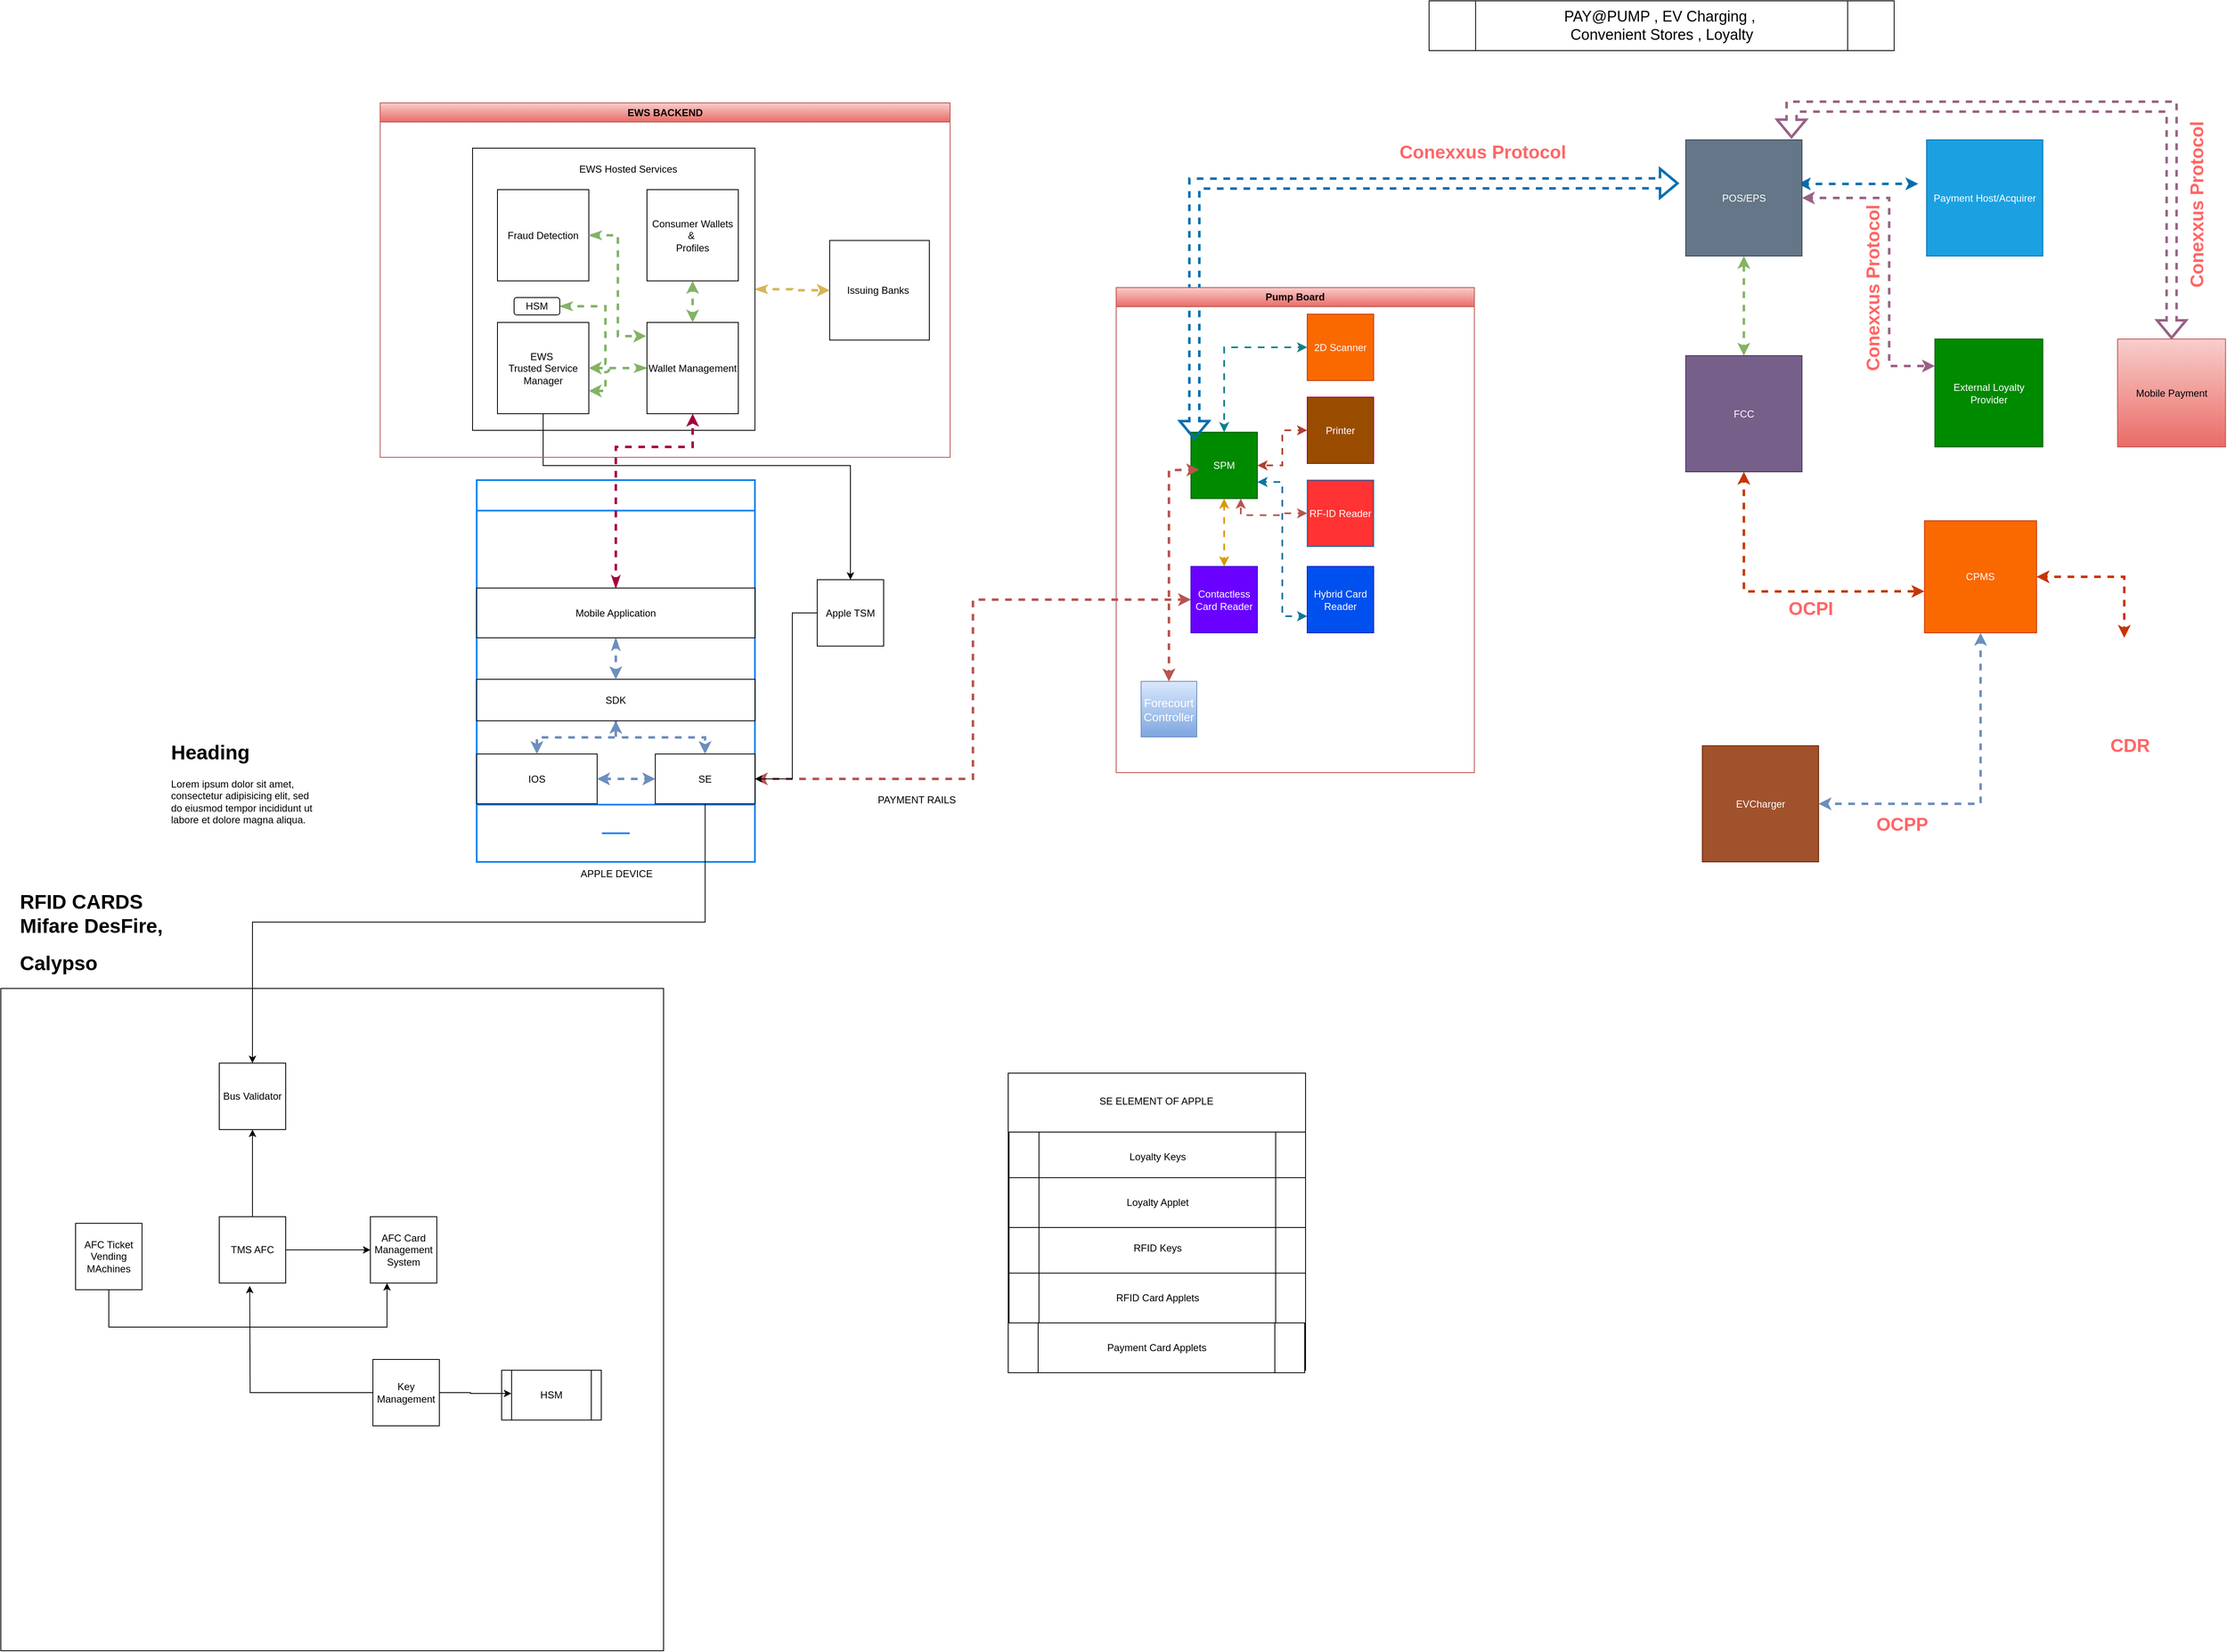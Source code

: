 <mxfile version="24.7.17">
  <diagram name="Page-1" id="b392NZ7xWNutharsrv_u">
    <mxGraphModel dx="3990" dy="1290" grid="0" gridSize="10" guides="1" tooltips="1" connect="1" arrows="1" fold="1" page="0" pageScale="1" pageWidth="850" pageHeight="1100" math="0" shadow="0">
      <root>
        <mxCell id="0" />
        <mxCell id="1" parent="0" />
        <mxCell id="jf5I7HkN9PbyXn5ZmQ9L-272" value="" style="whiteSpace=wrap;html=1;aspect=fixed;" vertex="1" parent="1">
          <mxGeometry x="-813" y="1490" width="798" height="798" as="geometry" />
        </mxCell>
        <mxCell id="jf5I7HkN9PbyXn5ZmQ9L-95" style="edgeStyle=orthogonalEdgeStyle;rounded=0;orthogonalLoop=1;jettySize=auto;html=1;entryX=0;entryY=0.75;entryDx=0;entryDy=0;fillColor=#b1ddf0;strokeColor=#10739e;exitX=1;exitY=0.75;exitDx=0;exitDy=0;startArrow=classic;startFill=1;strokeWidth=2;flowAnimation=1;" edge="1" parent="1" source="jf5I7HkN9PbyXn5ZmQ9L-96" target="jf5I7HkN9PbyXn5ZmQ9L-103">
          <mxGeometry relative="1" as="geometry" />
        </mxCell>
        <mxCell id="jf5I7HkN9PbyXn5ZmQ9L-96" value="SPM" style="whiteSpace=wrap;html=1;aspect=fixed;fillColor=#008a00;fontColor=#ffffff;strokeColor=#005700;" vertex="1" parent="1">
          <mxGeometry x="620" y="819.75" width="80" height="80" as="geometry" />
        </mxCell>
        <mxCell id="jf5I7HkN9PbyXn5ZmQ9L-97" style="edgeStyle=orthogonalEdgeStyle;rounded=0;orthogonalLoop=1;jettySize=auto;html=1;fillColor=#fad9d5;strokeColor=#ae4132;startArrow=classic;startFill=1;strokeWidth=2;flowAnimation=1;" edge="1" parent="1" source="jf5I7HkN9PbyXn5ZmQ9L-98" target="jf5I7HkN9PbyXn5ZmQ9L-96">
          <mxGeometry relative="1" as="geometry" />
        </mxCell>
        <mxCell id="jf5I7HkN9PbyXn5ZmQ9L-98" value="Printer" style="whiteSpace=wrap;html=1;aspect=fixed;fillColor=#994C00;strokeColor=#A50040;fontColor=#ffffff;" vertex="1" parent="1">
          <mxGeometry x="760" y="777.5" width="80" height="80" as="geometry" />
        </mxCell>
        <mxCell id="jf5I7HkN9PbyXn5ZmQ9L-99" style="edgeStyle=orthogonalEdgeStyle;rounded=0;orthogonalLoop=1;jettySize=auto;html=1;entryX=0.5;entryY=0;entryDx=0;entryDy=0;fillColor=#b0e3e6;strokeColor=#0e8088;strokeWidth=2;flowAnimation=1;startArrow=classic;startFill=1;" edge="1" parent="1" source="jf5I7HkN9PbyXn5ZmQ9L-100" target="jf5I7HkN9PbyXn5ZmQ9L-96">
          <mxGeometry relative="1" as="geometry" />
        </mxCell>
        <mxCell id="jf5I7HkN9PbyXn5ZmQ9L-100" value="&lt;font color=&quot;#ffffff&quot;&gt;2D Scanner&lt;/font&gt;" style="whiteSpace=wrap;html=1;aspect=fixed;fillColor=#fa6800;strokeColor=#C73500;fontColor=#000000;" vertex="1" parent="1">
          <mxGeometry x="760" y="677.5" width="80" height="80" as="geometry" />
        </mxCell>
        <mxCell id="jf5I7HkN9PbyXn5ZmQ9L-101" style="edgeStyle=orthogonalEdgeStyle;rounded=0;orthogonalLoop=1;jettySize=auto;html=1;entryX=0.75;entryY=1;entryDx=0;entryDy=0;fillColor=#f8cecc;strokeColor=#b85450;startArrow=classic;startFill=1;strokeWidth=2;flowAnimation=1;" edge="1" parent="1" source="jf5I7HkN9PbyXn5ZmQ9L-102" target="jf5I7HkN9PbyXn5ZmQ9L-96">
          <mxGeometry relative="1" as="geometry" />
        </mxCell>
        <mxCell id="jf5I7HkN9PbyXn5ZmQ9L-102" value="RF-ID Reader" style="whiteSpace=wrap;html=1;aspect=fixed;fillColor=#FF3333;strokeColor=#006EAF;fontColor=#ffffff;" vertex="1" parent="1">
          <mxGeometry x="760" y="877.5" width="80" height="80" as="geometry" />
        </mxCell>
        <mxCell id="jf5I7HkN9PbyXn5ZmQ9L-103" value="Hybrid Card Reader" style="whiteSpace=wrap;html=1;aspect=fixed;fillColor=#0050ef;strokeColor=#001DBC;fontColor=#ffffff;" vertex="1" parent="1">
          <mxGeometry x="760" y="981.5" width="80" height="80" as="geometry" />
        </mxCell>
        <mxCell id="jf5I7HkN9PbyXn5ZmQ9L-104" style="edgeStyle=orthogonalEdgeStyle;rounded=0;orthogonalLoop=1;jettySize=auto;html=1;entryX=0.5;entryY=1;entryDx=0;entryDy=0;fillColor=#ffe6cc;strokeColor=#d79b00;startArrow=classic;startFill=1;strokeWidth=2;flowAnimation=1;" edge="1" parent="1" source="jf5I7HkN9PbyXn5ZmQ9L-105" target="jf5I7HkN9PbyXn5ZmQ9L-96">
          <mxGeometry relative="1" as="geometry" />
        </mxCell>
        <mxCell id="jf5I7HkN9PbyXn5ZmQ9L-105" value="Contactless Card Reader" style="whiteSpace=wrap;html=1;aspect=fixed;fillColor=#6a00ff;strokeColor=#3700CC;fontColor=#ffffff;" vertex="1" parent="1">
          <mxGeometry x="620" y="981.5" width="80" height="80" as="geometry" />
        </mxCell>
        <mxCell id="jf5I7HkN9PbyXn5ZmQ9L-106" style="edgeStyle=orthogonalEdgeStyle;rounded=0;orthogonalLoop=1;jettySize=auto;html=1;entryX=0.051;entryY=0.114;entryDx=0;entryDy=0;entryPerimeter=0;fillColor=none;strokeColor=#006EAF;strokeWidth=3;flowAnimation=1;startArrow=classic;startFill=1;shape=flexArrow;" edge="1" parent="1" target="jf5I7HkN9PbyXn5ZmQ9L-96">
          <mxGeometry relative="1" as="geometry">
            <mxPoint x="1207.33" y="519.833" as="sourcePoint" />
          </mxGeometry>
        </mxCell>
        <mxCell id="jf5I7HkN9PbyXn5ZmQ9L-107" style="edgeStyle=orthogonalEdgeStyle;rounded=0;orthogonalLoop=1;jettySize=auto;html=1;exitX=0.965;exitY=0.379;exitDx=0;exitDy=0;exitPerimeter=0;fillColor=#1ba1e2;strokeColor=#006EAF;strokeWidth=3;flowAnimation=1;startArrow=classic;startFill=1;" edge="1" parent="1" source="jf5I7HkN9PbyXn5ZmQ9L-112">
          <mxGeometry relative="1" as="geometry">
            <mxPoint x="1495.75" y="520.5" as="targetPoint" />
          </mxGeometry>
        </mxCell>
        <mxCell id="jf5I7HkN9PbyXn5ZmQ9L-109" style="edgeStyle=orthogonalEdgeStyle;rounded=0;orthogonalLoop=1;jettySize=auto;html=1;entryX=0;entryY=0.75;entryDx=0;entryDy=0;strokeWidth=3;startArrow=classic;startFill=1;flowAnimation=1;shape=link;strokeColor=none;" edge="1" parent="1" source="jf5I7HkN9PbyXn5ZmQ9L-131" target="jf5I7HkN9PbyXn5ZmQ9L-115">
          <mxGeometry relative="1" as="geometry" />
        </mxCell>
        <mxCell id="jf5I7HkN9PbyXn5ZmQ9L-110" style="edgeStyle=orthogonalEdgeStyle;rounded=0;orthogonalLoop=1;jettySize=auto;html=1;entryX=0.5;entryY=0;entryDx=0;entryDy=0;startArrow=classic;startFill=1;strokeWidth=3;fillColor=none;gradientColor=#d5739d;strokeColor=#996185;flowAnimation=1;exitX=0.91;exitY=-0.013;exitDx=0;exitDy=0;exitPerimeter=0;shape=flexArrow;" edge="1" parent="1" source="jf5I7HkN9PbyXn5ZmQ9L-112" target="jf5I7HkN9PbyXn5ZmQ9L-128">
          <mxGeometry relative="1" as="geometry">
            <mxPoint x="1365.75" y="457.5" as="sourcePoint" />
            <Array as="points">
              <mxPoint x="1342.75" y="427.5" />
              <mxPoint x="1800.75" y="427.5" />
            </Array>
          </mxGeometry>
        </mxCell>
        <mxCell id="jf5I7HkN9PbyXn5ZmQ9L-111" style="edgeStyle=orthogonalEdgeStyle;rounded=0;orthogonalLoop=1;jettySize=auto;html=1;entryX=0;entryY=0.25;entryDx=0;entryDy=0;startArrow=classic;startFill=1;fillColor=#e6d0de;gradientColor=#d5739d;strokeColor=#996185;strokeWidth=3;flowAnimation=1;" edge="1" parent="1" source="jf5I7HkN9PbyXn5ZmQ9L-112" target="jf5I7HkN9PbyXn5ZmQ9L-115">
          <mxGeometry relative="1" as="geometry">
            <Array as="points">
              <mxPoint x="1460.75" y="537.5" />
              <mxPoint x="1460.75" y="740.5" />
            </Array>
          </mxGeometry>
        </mxCell>
        <mxCell id="jf5I7HkN9PbyXn5ZmQ9L-112" value="POS/EPS" style="whiteSpace=wrap;html=1;aspect=fixed;fillColor=#647687;fontColor=#ffffff;strokeColor=#314354;" vertex="1" parent="1">
          <mxGeometry x="1215.75" y="467.5" width="140" height="140" as="geometry" />
        </mxCell>
        <mxCell id="jf5I7HkN9PbyXn5ZmQ9L-113" value="&lt;b style=&quot;font-size: 22px;&quot;&gt;&lt;font style=&quot;font-size: 22px;&quot; color=&quot;#ff6666&quot;&gt;Conexxus Protocol&lt;/font&gt;&lt;/b&gt;" style="text;html=1;align=center;verticalAlign=middle;whiteSpace=wrap;rounded=0;fontSize=22;" vertex="1" parent="1">
          <mxGeometry x="837.25" y="467.5" width="268.5" height="30" as="geometry" />
        </mxCell>
        <mxCell id="jf5I7HkN9PbyXn5ZmQ9L-114" value="Payment Host/Acquirer" style="whiteSpace=wrap;html=1;aspect=fixed;fillColor=#1ba1e2;fontColor=#ffffff;strokeColor=#006EAF;" vertex="1" parent="1">
          <mxGeometry x="1505.75" y="467.5" width="140" height="140" as="geometry" />
        </mxCell>
        <mxCell id="jf5I7HkN9PbyXn5ZmQ9L-115" value="External Loyalty Provider" style="whiteSpace=wrap;html=1;aspect=fixed;fillColor=#008a00;fontColor=#ffffff;strokeColor=#005700;" vertex="1" parent="1">
          <mxGeometry x="1515.75" y="707.5" width="130" height="130" as="geometry" />
        </mxCell>
        <mxCell id="jf5I7HkN9PbyXn5ZmQ9L-116" style="edgeStyle=orthogonalEdgeStyle;rounded=0;orthogonalLoop=1;jettySize=auto;html=1;startArrow=classic;startFill=1;fillColor=#d5e8d4;strokeColor=#82b366;flowAnimation=1;strokeWidth=3;gradientColor=#97d077;" edge="1" parent="1" source="jf5I7HkN9PbyXn5ZmQ9L-117" target="jf5I7HkN9PbyXn5ZmQ9L-112">
          <mxGeometry relative="1" as="geometry" />
        </mxCell>
        <mxCell id="jf5I7HkN9PbyXn5ZmQ9L-117" value="FCC" style="whiteSpace=wrap;html=1;aspect=fixed;fillColor=#76608a;fontColor=#ffffff;strokeColor=#432D57;" vertex="1" parent="1">
          <mxGeometry x="1215.75" y="727.5" width="140" height="140" as="geometry" />
        </mxCell>
        <mxCell id="jf5I7HkN9PbyXn5ZmQ9L-118" style="edgeStyle=orthogonalEdgeStyle;rounded=0;orthogonalLoop=1;jettySize=auto;html=1;entryX=1;entryY=0.5;entryDx=0;entryDy=0;exitX=0.5;exitY=1;exitDx=0;exitDy=0;startArrow=classic;startFill=1;flowAnimation=1;strokeWidth=3;fillColor=#dae8fc;gradientColor=#7ea6e0;strokeColor=#6c8ebf;" edge="1" parent="1" source="jf5I7HkN9PbyXn5ZmQ9L-119" target="jf5I7HkN9PbyXn5ZmQ9L-125">
          <mxGeometry relative="1" as="geometry" />
        </mxCell>
        <mxCell id="jf5I7HkN9PbyXn5ZmQ9L-119" value="&lt;font color=&quot;#ffffff&quot;&gt;CPMS&lt;/font&gt;" style="whiteSpace=wrap;html=1;aspect=fixed;fillColor=#fa6800;fontColor=#000000;strokeColor=#C73500;" vertex="1" parent="1">
          <mxGeometry x="1503.25" y="926.5" width="135" height="135" as="geometry" />
        </mxCell>
        <mxCell id="jf5I7HkN9PbyXn5ZmQ9L-120" style="edgeStyle=orthogonalEdgeStyle;rounded=0;orthogonalLoop=1;jettySize=auto;html=1;entryX=-0.001;entryY=0.63;entryDx=0;entryDy=0;entryPerimeter=0;exitX=0.5;exitY=1;exitDx=0;exitDy=0;fillColor=#fa6800;strokeColor=#C73500;strokeWidth=3;startArrow=classic;startFill=1;flowAnimation=1;" edge="1" parent="1" source="jf5I7HkN9PbyXn5ZmQ9L-117" target="jf5I7HkN9PbyXn5ZmQ9L-119">
          <mxGeometry relative="1" as="geometry" />
        </mxCell>
        <mxCell id="jf5I7HkN9PbyXn5ZmQ9L-121" value="&lt;b style=&quot;font-size: 22px;&quot;&gt;&lt;font style=&quot;font-size: 22px;&quot; color=&quot;#ff6666&quot;&gt;OCPI&lt;/font&gt;&lt;/b&gt;" style="text;html=1;align=center;verticalAlign=middle;whiteSpace=wrap;rounded=0;fontSize=22;" vertex="1" parent="1">
          <mxGeometry x="1265.75" y="1017.5" width="201" height="30" as="geometry" />
        </mxCell>
        <mxCell id="jf5I7HkN9PbyXn5ZmQ9L-122" value="" style="shape=image;verticalLabelPosition=bottom;labelBackgroundColor=default;verticalAlign=top;aspect=fixed;imageAspect=0;image=https://cdn3d.iconscout.com/3d/premium/thumb/sql-3d-icon-download-in-png-blend-fbx-gltf-file-formats--database-storage-data-cloud-servers-programming-pack-website-development-icons-8000482.png?f=webp;" vertex="1" parent="1">
          <mxGeometry x="1695.75" y="1067.5" width="96" height="96" as="geometry" />
        </mxCell>
        <mxCell id="jf5I7HkN9PbyXn5ZmQ9L-123" style="edgeStyle=orthogonalEdgeStyle;rounded=0;orthogonalLoop=1;jettySize=auto;html=1;exitX=1;exitY=0.5;exitDx=0;exitDy=0;fillColor=#fa6800;strokeColor=#C73500;strokeWidth=3;startArrow=classic;startFill=1;flowAnimation=1;" edge="1" parent="1" source="jf5I7HkN9PbyXn5ZmQ9L-119" target="jf5I7HkN9PbyXn5ZmQ9L-122">
          <mxGeometry relative="1" as="geometry">
            <mxPoint x="1295.75" y="877.5" as="sourcePoint" />
            <mxPoint x="1512.75" y="1021.5" as="targetPoint" />
          </mxGeometry>
        </mxCell>
        <mxCell id="jf5I7HkN9PbyXn5ZmQ9L-124" value="&lt;b style=&quot;font-size: 22px;&quot;&gt;&lt;font style=&quot;font-size: 22px;&quot; color=&quot;#ff6666&quot;&gt;CDR&lt;/font&gt;&lt;/b&gt;" style="text;html=1;align=center;verticalAlign=middle;whiteSpace=wrap;rounded=0;fontSize=22;" vertex="1" parent="1">
          <mxGeometry x="1705.75" y="1177.5" width="90" height="40" as="geometry" />
        </mxCell>
        <mxCell id="jf5I7HkN9PbyXn5ZmQ9L-125" value="EVCharger" style="whiteSpace=wrap;html=1;aspect=fixed;fillColor=#a0522d;fontColor=#ffffff;strokeColor=#6D1F00;" vertex="1" parent="1">
          <mxGeometry x="1235.75" y="1197.5" width="140" height="140" as="geometry" />
        </mxCell>
        <mxCell id="jf5I7HkN9PbyXn5ZmQ9L-126" value="&lt;b style=&quot;font-size: 22px;&quot;&gt;&lt;font style=&quot;font-size: 22px;&quot; color=&quot;#ff6666&quot;&gt;OCPP&lt;/font&gt;&lt;/b&gt;" style="text;html=1;align=center;verticalAlign=middle;whiteSpace=wrap;rounded=0;fontSize=22;" vertex="1" parent="1">
          <mxGeometry x="1375.75" y="1277.5" width="201" height="30" as="geometry" />
        </mxCell>
        <mxCell id="jf5I7HkN9PbyXn5ZmQ9L-128" value="Mobile Payment" style="whiteSpace=wrap;html=1;aspect=fixed;fillColor=#f8cecc;strokeColor=#b85450;gradientColor=#ea6b66;" vertex="1" parent="1">
          <mxGeometry x="1735.75" y="707.5" width="130" height="130" as="geometry" />
        </mxCell>
        <mxCell id="jf5I7HkN9PbyXn5ZmQ9L-129" value="&lt;b style=&quot;font-size: 22px;&quot;&gt;&lt;font style=&quot;font-size: 22px;&quot; color=&quot;#ff6666&quot;&gt;Conexxus Protocol&lt;/font&gt;&lt;/b&gt;" style="text;html=1;align=center;verticalAlign=middle;whiteSpace=wrap;rounded=0;rotation=-90;fontSize=22;" vertex="1" parent="1">
          <mxGeometry x="1705.75" y="530.5" width="251" height="30" as="geometry" />
        </mxCell>
        <mxCell id="jf5I7HkN9PbyXn5ZmQ9L-130" value="" style="edgeStyle=orthogonalEdgeStyle;rounded=0;orthogonalLoop=1;jettySize=auto;html=1;entryX=0;entryY=0.75;entryDx=0;entryDy=0;strokeWidth=3;startArrow=classic;startFill=1;flowAnimation=1;shape=link;strokeColor=none;" edge="1" parent="1" source="jf5I7HkN9PbyXn5ZmQ9L-112" target="jf5I7HkN9PbyXn5ZmQ9L-131">
          <mxGeometry relative="1" as="geometry">
            <mxPoint x="1355.75" y="537.5" as="sourcePoint" />
            <mxPoint x="1515.75" y="805.5" as="targetPoint" />
          </mxGeometry>
        </mxCell>
        <mxCell id="jf5I7HkN9PbyXn5ZmQ9L-131" value="&lt;b style=&quot;font-size: 22px;&quot;&gt;&lt;font style=&quot;font-size: 22px;&quot; color=&quot;#ff6666&quot;&gt;Conexxus Protocol&lt;/font&gt;&lt;/b&gt;" style="text;html=1;align=center;verticalAlign=middle;whiteSpace=wrap;rounded=0;rotation=-90;fontSize=22;" vertex="1" parent="1">
          <mxGeometry x="1301.25" y="630.5" width="280" height="30" as="geometry" />
        </mxCell>
        <mxCell id="jf5I7HkN9PbyXn5ZmQ9L-134" value="Pump Board" style="swimlane;whiteSpace=wrap;html=1;fillColor=#f8cecc;gradientColor=#ea6b66;strokeColor=#b85450;" vertex="1" parent="1">
          <mxGeometry x="530" y="645.5" width="431.25" height="584.5" as="geometry" />
        </mxCell>
        <mxCell id="jf5I7HkN9PbyXn5ZmQ9L-135" style="edgeStyle=orthogonalEdgeStyle;rounded=0;orthogonalLoop=1;jettySize=auto;html=1;entryX=0.5;entryY=0;entryDx=0;entryDy=0;startArrow=classic;startFill=1;strokeWidth=2;flowAnimation=1;" edge="1" parent="jf5I7HkN9PbyXn5ZmQ9L-134" target="jf5I7HkN9PbyXn5ZmQ9L-137">
          <mxGeometry relative="1" as="geometry">
            <mxPoint x="218.769" y="140.0" as="sourcePoint" />
          </mxGeometry>
        </mxCell>
        <mxCell id="jf5I7HkN9PbyXn5ZmQ9L-141" value="&lt;font color=&quot;#ffffff&quot; style=&quot;font-size: 14px;&quot;&gt;Forecourt Controller&lt;/font&gt;" style="whiteSpace=wrap;html=1;aspect=fixed;fillColor=#dae8fc;gradientColor=#7ea6e0;strokeColor=#6c8ebf;" vertex="1" parent="jf5I7HkN9PbyXn5ZmQ9L-134">
          <mxGeometry x="30" y="474.5" width="67" height="67" as="geometry" />
        </mxCell>
        <mxCell id="jf5I7HkN9PbyXn5ZmQ9L-142" style="edgeStyle=orthogonalEdgeStyle;rounded=0;orthogonalLoop=1;jettySize=auto;html=1;entryX=0.5;entryY=0;entryDx=0;entryDy=0;startArrow=classic;startFill=1;strokeWidth=3;fillColor=#f8cecc;gradientColor=#ea6b66;strokeColor=#b85450;flowAnimation=1;" edge="1" parent="1" target="jf5I7HkN9PbyXn5ZmQ9L-141">
          <mxGeometry relative="1" as="geometry">
            <mxPoint x="630" y="865" as="sourcePoint" />
          </mxGeometry>
        </mxCell>
        <mxCell id="jf5I7HkN9PbyXn5ZmQ9L-148" value="&lt;span style=&quot;font-size: 18px;&quot;&gt;PAY@PUMP , EV Charging ,&amp;nbsp;&lt;/span&gt;&lt;div&gt;&lt;span style=&quot;font-size: 18px;&quot;&gt;Convenient Stores , Loyalty&lt;/span&gt;&lt;/div&gt;" style="shape=process;whiteSpace=wrap;html=1;backgroundOutline=1;" vertex="1" parent="1">
          <mxGeometry x="906.75" y="300" width="560" height="60" as="geometry" />
        </mxCell>
        <mxCell id="jf5I7HkN9PbyXn5ZmQ9L-207" style="edgeStyle=orthogonalEdgeStyle;rounded=0;orthogonalLoop=1;jettySize=auto;html=1;entryX=0;entryY=0.5;entryDx=0;entryDy=0;startArrow=classicThin;startFill=1;fillColor=#fff2cc;gradientColor=#ffd966;strokeColor=#d6b656;strokeWidth=3;flowAnimation=1;" edge="1" parent="1" source="jf5I7HkN9PbyXn5ZmQ9L-208" target="jf5I7HkN9PbyXn5ZmQ9L-221">
          <mxGeometry relative="1" as="geometry" />
        </mxCell>
        <mxCell id="jf5I7HkN9PbyXn5ZmQ9L-208" value="" style="whiteSpace=wrap;html=1;aspect=fixed;" vertex="1" parent="1">
          <mxGeometry x="-245" y="477.5" width="340" height="340" as="geometry" />
        </mxCell>
        <mxCell id="jf5I7HkN9PbyXn5ZmQ9L-209" value="APPLE DEVICE" style="html=1;verticalLabelPosition=bottom;align=center;labelBackgroundColor=#ffffff;verticalAlign=top;strokeWidth=2;strokeColor=#0080F0;shadow=0;dashed=0;shape=mxgraph.ios7.icons.smartphone;" vertex="1" parent="1">
          <mxGeometry x="-240" y="877.5" width="335" height="460" as="geometry" />
        </mxCell>
        <mxCell id="jf5I7HkN9PbyXn5ZmQ9L-210" value="IOS" style="rounded=0;whiteSpace=wrap;html=1;" vertex="1" parent="1">
          <mxGeometry x="-240" y="1207.5" width="145" height="60" as="geometry" />
        </mxCell>
        <mxCell id="jf5I7HkN9PbyXn5ZmQ9L-211" style="edgeStyle=orthogonalEdgeStyle;rounded=0;orthogonalLoop=1;jettySize=auto;html=1;startArrow=classic;startFill=1;flowAnimation=1;fillColor=#dae8fc;strokeColor=#6c8ebf;strokeWidth=3;" edge="1" parent="1" source="jf5I7HkN9PbyXn5ZmQ9L-212" target="jf5I7HkN9PbyXn5ZmQ9L-210">
          <mxGeometry relative="1" as="geometry" />
        </mxCell>
        <mxCell id="jf5I7HkN9PbyXn5ZmQ9L-232" style="edgeStyle=orthogonalEdgeStyle;rounded=0;orthogonalLoop=1;jettySize=auto;html=1;entryX=0;entryY=0.5;entryDx=0;entryDy=0;startArrow=classic;startFill=1;strokeWidth=3;fillColor=#f8cecc;strokeColor=#b85450;flowAnimation=1;" edge="1" parent="1" source="jf5I7HkN9PbyXn5ZmQ9L-212" target="jf5I7HkN9PbyXn5ZmQ9L-105">
          <mxGeometry relative="1" as="geometry" />
        </mxCell>
        <mxCell id="jf5I7HkN9PbyXn5ZmQ9L-237" style="edgeStyle=orthogonalEdgeStyle;rounded=0;orthogonalLoop=1;jettySize=auto;html=1;entryX=0.5;entryY=0;entryDx=0;entryDy=0;" edge="1" parent="1" source="jf5I7HkN9PbyXn5ZmQ9L-212" target="jf5I7HkN9PbyXn5ZmQ9L-236">
          <mxGeometry relative="1" as="geometry">
            <Array as="points">
              <mxPoint x="35" y="1410" />
              <mxPoint x="-510" y="1410" />
            </Array>
          </mxGeometry>
        </mxCell>
        <mxCell id="jf5I7HkN9PbyXn5ZmQ9L-212" value="SE" style="rounded=0;whiteSpace=wrap;html=1;" vertex="1" parent="1">
          <mxGeometry x="-25" y="1207.5" width="120" height="60" as="geometry" />
        </mxCell>
        <mxCell id="jf5I7HkN9PbyXn5ZmQ9L-213" style="edgeStyle=orthogonalEdgeStyle;rounded=0;orthogonalLoop=1;jettySize=auto;html=1;entryX=0.5;entryY=0;entryDx=0;entryDy=0;flowAnimation=1;fillColor=#dae8fc;strokeColor=#6c8ebf;strokeWidth=3;" edge="1" parent="1" source="jf5I7HkN9PbyXn5ZmQ9L-214" target="jf5I7HkN9PbyXn5ZmQ9L-212">
          <mxGeometry relative="1" as="geometry" />
        </mxCell>
        <mxCell id="jf5I7HkN9PbyXn5ZmQ9L-214" value="SDK" style="rounded=0;whiteSpace=wrap;html=1;" vertex="1" parent="1">
          <mxGeometry x="-240" y="1117.5" width="335" height="50" as="geometry" />
        </mxCell>
        <mxCell id="jf5I7HkN9PbyXn5ZmQ9L-215" style="edgeStyle=orthogonalEdgeStyle;rounded=0;orthogonalLoop=1;jettySize=auto;html=1;exitX=0.5;exitY=1;exitDx=0;exitDy=0;startArrow=classic;startFill=1;flowAnimation=1;strokeWidth=3;fillColor=#dae8fc;strokeColor=#6c8ebf;" edge="1" parent="1" source="jf5I7HkN9PbyXn5ZmQ9L-214" target="jf5I7HkN9PbyXn5ZmQ9L-210">
          <mxGeometry relative="1" as="geometry">
            <mxPoint x="-62" y="1187.5" as="sourcePoint" />
            <mxPoint x="45" y="1217.5" as="targetPoint" />
          </mxGeometry>
        </mxCell>
        <mxCell id="jf5I7HkN9PbyXn5ZmQ9L-216" style="edgeStyle=orthogonalEdgeStyle;rounded=0;orthogonalLoop=1;jettySize=auto;html=1;entryX=0.5;entryY=0;entryDx=0;entryDy=0;startArrow=classicThin;startFill=1;flowAnimation=1;fillColor=#dae8fc;strokeColor=#6c8ebf;strokeWidth=3;" edge="1" parent="1" source="jf5I7HkN9PbyXn5ZmQ9L-218" target="jf5I7HkN9PbyXn5ZmQ9L-214">
          <mxGeometry relative="1" as="geometry" />
        </mxCell>
        <mxCell id="jf5I7HkN9PbyXn5ZmQ9L-217" style="edgeStyle=orthogonalEdgeStyle;rounded=0;orthogonalLoop=1;jettySize=auto;html=1;entryX=0.5;entryY=1;entryDx=0;entryDy=0;startArrow=classicThin;startFill=1;flowAnimation=1;fillColor=#d80073;strokeColor=#A50040;strokeWidth=3;exitX=0.5;exitY=0.283;exitDx=0;exitDy=0;exitPerimeter=0;" edge="1" parent="1" source="jf5I7HkN9PbyXn5ZmQ9L-209" target="jf5I7HkN9PbyXn5ZmQ9L-223">
          <mxGeometry relative="1" as="geometry">
            <mxPoint x="20" y="1007.5" as="sourcePoint" />
          </mxGeometry>
        </mxCell>
        <mxCell id="jf5I7HkN9PbyXn5ZmQ9L-218" value="Mobile Application" style="rounded=0;whiteSpace=wrap;html=1;" vertex="1" parent="1">
          <mxGeometry x="-240" y="1007.5" width="335" height="60" as="geometry" />
        </mxCell>
        <mxCell id="jf5I7HkN9PbyXn5ZmQ9L-240" style="edgeStyle=orthogonalEdgeStyle;rounded=0;orthogonalLoop=1;jettySize=auto;html=1;entryX=0.5;entryY=0;entryDx=0;entryDy=0;" edge="1" parent="1" source="jf5I7HkN9PbyXn5ZmQ9L-219" target="jf5I7HkN9PbyXn5ZmQ9L-238">
          <mxGeometry relative="1" as="geometry">
            <Array as="points">
              <mxPoint x="-160" y="860" />
              <mxPoint x="210" y="860" />
            </Array>
          </mxGeometry>
        </mxCell>
        <mxCell id="jf5I7HkN9PbyXn5ZmQ9L-219" value="EWS&amp;nbsp;&lt;div&gt;Trusted Service Manager&lt;/div&gt;" style="whiteSpace=wrap;html=1;aspect=fixed;" vertex="1" parent="1">
          <mxGeometry x="-215" y="687.5" width="110" height="110" as="geometry" />
        </mxCell>
        <mxCell id="jf5I7HkN9PbyXn5ZmQ9L-221" value="Issuing Banks&amp;nbsp;" style="whiteSpace=wrap;html=1;aspect=fixed;" vertex="1" parent="1">
          <mxGeometry x="185" y="588.75" width="120" height="120" as="geometry" />
        </mxCell>
        <mxCell id="jf5I7HkN9PbyXn5ZmQ9L-222" style="edgeStyle=orthogonalEdgeStyle;rounded=0;orthogonalLoop=1;jettySize=auto;html=1;startArrow=classicThin;startFill=1;strokeWidth=3;flowAnimation=1;fillColor=#d5e8d4;strokeColor=#82b366;gradientColor=#97d077;" edge="1" parent="1" source="jf5I7HkN9PbyXn5ZmQ9L-223" target="jf5I7HkN9PbyXn5ZmQ9L-219">
          <mxGeometry relative="1" as="geometry" />
        </mxCell>
        <mxCell id="jf5I7HkN9PbyXn5ZmQ9L-223" value="Wallet Management" style="whiteSpace=wrap;html=1;aspect=fixed;" vertex="1" parent="1">
          <mxGeometry x="-35" y="687.5" width="110" height="110" as="geometry" />
        </mxCell>
        <mxCell id="jf5I7HkN9PbyXn5ZmQ9L-224" style="edgeStyle=orthogonalEdgeStyle;rounded=0;orthogonalLoop=1;jettySize=auto;html=1;entryX=0.5;entryY=0;entryDx=0;entryDy=0;startArrow=classic;startFill=1;fillColor=#d5e8d4;gradientColor=#97d077;strokeColor=#82b366;strokeWidth=3;flowAnimation=1;" edge="1" parent="1" source="jf5I7HkN9PbyXn5ZmQ9L-225" target="jf5I7HkN9PbyXn5ZmQ9L-223">
          <mxGeometry relative="1" as="geometry" />
        </mxCell>
        <mxCell id="jf5I7HkN9PbyXn5ZmQ9L-225" value="Consumer Wallets &amp;amp;&amp;nbsp;&lt;div&gt;Profiles&lt;/div&gt;" style="whiteSpace=wrap;html=1;aspect=fixed;" vertex="1" parent="1">
          <mxGeometry x="-35" y="527.5" width="110" height="110" as="geometry" />
        </mxCell>
        <mxCell id="jf5I7HkN9PbyXn5ZmQ9L-226" value="Fraud Detection" style="whiteSpace=wrap;html=1;aspect=fixed;" vertex="1" parent="1">
          <mxGeometry x="-215" y="527.5" width="110" height="110" as="geometry" />
        </mxCell>
        <mxCell id="jf5I7HkN9PbyXn5ZmQ9L-227" style="edgeStyle=orthogonalEdgeStyle;rounded=0;orthogonalLoop=1;jettySize=auto;html=1;entryX=-0.009;entryY=0.15;entryDx=0;entryDy=0;entryPerimeter=0;startArrow=classicThin;startFill=1;strokeWidth=3;fillColor=#d5e8d4;gradientColor=#97d077;strokeColor=#82b366;flowAnimation=1;" edge="1" parent="1" source="jf5I7HkN9PbyXn5ZmQ9L-226" target="jf5I7HkN9PbyXn5ZmQ9L-223">
          <mxGeometry relative="1" as="geometry" />
        </mxCell>
        <mxCell id="jf5I7HkN9PbyXn5ZmQ9L-228" value="EWS Hosted Services" style="text;html=1;align=center;verticalAlign=middle;whiteSpace=wrap;rounded=0;" vertex="1" parent="1">
          <mxGeometry x="-125" y="487.5" width="135" height="30" as="geometry" />
        </mxCell>
        <mxCell id="jf5I7HkN9PbyXn5ZmQ9L-230" style="edgeStyle=orthogonalEdgeStyle;rounded=0;orthogonalLoop=1;jettySize=auto;html=1;entryX=1;entryY=0.75;entryDx=0;entryDy=0;startArrow=classicThin;startFill=1;fillColor=#d5e8d4;gradientColor=#97d077;strokeColor=#82b366;flowAnimation=1;strokeWidth=3;jumpStyle=arc;" edge="1" parent="1" source="jf5I7HkN9PbyXn5ZmQ9L-231" target="jf5I7HkN9PbyXn5ZmQ9L-219">
          <mxGeometry relative="1" as="geometry">
            <Array as="points">
              <mxPoint x="-85" y="668.5" />
              <mxPoint x="-85" y="770.5" />
            </Array>
          </mxGeometry>
        </mxCell>
        <mxCell id="jf5I7HkN9PbyXn5ZmQ9L-231" value="HSM" style="rounded=1;whiteSpace=wrap;html=1;" vertex="1" parent="1">
          <mxGeometry x="-195" y="657.5" width="55" height="21" as="geometry" />
        </mxCell>
        <mxCell id="jf5I7HkN9PbyXn5ZmQ9L-233" value="EWS BACKEND" style="swimlane;whiteSpace=wrap;html=1;fillColor=#f8cecc;gradientColor=#ea6b66;strokeColor=#b85450;" vertex="1" parent="1">
          <mxGeometry x="-356.25" y="423" width="686.25" height="427" as="geometry" />
        </mxCell>
        <mxCell id="jf5I7HkN9PbyXn5ZmQ9L-234" style="edgeStyle=orthogonalEdgeStyle;rounded=0;orthogonalLoop=1;jettySize=auto;html=1;entryX=0.5;entryY=0;entryDx=0;entryDy=0;startArrow=classic;startFill=1;strokeWidth=2;flowAnimation=1;" edge="1" parent="jf5I7HkN9PbyXn5ZmQ9L-233">
          <mxGeometry relative="1" as="geometry">
            <mxPoint x="218.769" y="140.0" as="sourcePoint" />
          </mxGeometry>
        </mxCell>
        <mxCell id="jf5I7HkN9PbyXn5ZmQ9L-236" value="Bus Validator" style="whiteSpace=wrap;html=1;aspect=fixed;" vertex="1" parent="1">
          <mxGeometry x="-550" y="1580" width="80" height="80" as="geometry" />
        </mxCell>
        <mxCell id="jf5I7HkN9PbyXn5ZmQ9L-239" style="edgeStyle=orthogonalEdgeStyle;rounded=0;orthogonalLoop=1;jettySize=auto;html=1;entryX=1;entryY=0.5;entryDx=0;entryDy=0;" edge="1" parent="1" source="jf5I7HkN9PbyXn5ZmQ9L-238" target="jf5I7HkN9PbyXn5ZmQ9L-212">
          <mxGeometry relative="1" as="geometry">
            <Array as="points">
              <mxPoint x="140" y="1038" />
              <mxPoint x="140" y="1238" />
            </Array>
          </mxGeometry>
        </mxCell>
        <mxCell id="jf5I7HkN9PbyXn5ZmQ9L-238" value="Apple TSM" style="whiteSpace=wrap;html=1;aspect=fixed;" vertex="1" parent="1">
          <mxGeometry x="170" y="997.5" width="80" height="80" as="geometry" />
        </mxCell>
        <mxCell id="jf5I7HkN9PbyXn5ZmQ9L-241" value="PAYMENT RAILS" style="text;html=1;align=center;verticalAlign=middle;whiteSpace=wrap;rounded=0;" vertex="1" parent="1">
          <mxGeometry x="180" y="1247.5" width="220" height="30" as="geometry" />
        </mxCell>
        <mxCell id="jf5I7HkN9PbyXn5ZmQ9L-263" style="edgeStyle=orthogonalEdgeStyle;rounded=0;orthogonalLoop=1;jettySize=auto;html=1;entryX=0.5;entryY=1;entryDx=0;entryDy=0;" edge="1" parent="1" source="jf5I7HkN9PbyXn5ZmQ9L-262" target="jf5I7HkN9PbyXn5ZmQ9L-236">
          <mxGeometry relative="1" as="geometry" />
        </mxCell>
        <mxCell id="jf5I7HkN9PbyXn5ZmQ9L-265" style="edgeStyle=orthogonalEdgeStyle;rounded=0;orthogonalLoop=1;jettySize=auto;html=1;entryX=0;entryY=0.5;entryDx=0;entryDy=0;" edge="1" parent="1" source="jf5I7HkN9PbyXn5ZmQ9L-262" target="jf5I7HkN9PbyXn5ZmQ9L-264">
          <mxGeometry relative="1" as="geometry" />
        </mxCell>
        <mxCell id="jf5I7HkN9PbyXn5ZmQ9L-262" value="TMS AFC" style="whiteSpace=wrap;html=1;aspect=fixed;" vertex="1" parent="1">
          <mxGeometry x="-550" y="1765" width="80" height="80" as="geometry" />
        </mxCell>
        <mxCell id="jf5I7HkN9PbyXn5ZmQ9L-264" value="AFC Card Management System" style="whiteSpace=wrap;html=1;aspect=fixed;" vertex="1" parent="1">
          <mxGeometry x="-368" y="1765" width="80" height="80" as="geometry" />
        </mxCell>
        <mxCell id="jf5I7HkN9PbyXn5ZmQ9L-269" style="edgeStyle=orthogonalEdgeStyle;rounded=0;orthogonalLoop=1;jettySize=auto;html=1;" edge="1" parent="1" source="jf5I7HkN9PbyXn5ZmQ9L-266">
          <mxGeometry relative="1" as="geometry">
            <mxPoint x="-513.333" y="1848.333" as="targetPoint" />
          </mxGeometry>
        </mxCell>
        <mxCell id="jf5I7HkN9PbyXn5ZmQ9L-266" value="Key Management" style="whiteSpace=wrap;html=1;aspect=fixed;" vertex="1" parent="1">
          <mxGeometry x="-365" y="1937" width="80" height="80" as="geometry" />
        </mxCell>
        <mxCell id="jf5I7HkN9PbyXn5ZmQ9L-267" value="HSM" style="shape=process;whiteSpace=wrap;html=1;backgroundOutline=1;" vertex="1" parent="1">
          <mxGeometry x="-210" y="1950" width="120" height="60" as="geometry" />
        </mxCell>
        <mxCell id="jf5I7HkN9PbyXn5ZmQ9L-268" style="edgeStyle=orthogonalEdgeStyle;rounded=0;orthogonalLoop=1;jettySize=auto;html=1;entryX=0.097;entryY=0.467;entryDx=0;entryDy=0;entryPerimeter=0;" edge="1" parent="1" source="jf5I7HkN9PbyXn5ZmQ9L-266" target="jf5I7HkN9PbyXn5ZmQ9L-267">
          <mxGeometry relative="1" as="geometry" />
        </mxCell>
        <mxCell id="jf5I7HkN9PbyXn5ZmQ9L-271" style="edgeStyle=orthogonalEdgeStyle;rounded=0;orthogonalLoop=1;jettySize=auto;html=1;entryX=0.25;entryY=1;entryDx=0;entryDy=0;" edge="1" parent="1" source="jf5I7HkN9PbyXn5ZmQ9L-270" target="jf5I7HkN9PbyXn5ZmQ9L-264">
          <mxGeometry relative="1" as="geometry">
            <Array as="points">
              <mxPoint x="-683" y="1898" />
              <mxPoint x="-348" y="1898" />
            </Array>
          </mxGeometry>
        </mxCell>
        <mxCell id="jf5I7HkN9PbyXn5ZmQ9L-270" value="AFC Ticket Vending MAchines" style="whiteSpace=wrap;html=1;aspect=fixed;" vertex="1" parent="1">
          <mxGeometry x="-723" y="1773" width="80" height="80" as="geometry" />
        </mxCell>
        <mxCell id="jf5I7HkN9PbyXn5ZmQ9L-273" value="&lt;h1 style=&quot;margin-top: 0px;&quot;&gt;RFID CARDS Mifare DesFire,&lt;/h1&gt;&lt;h1 style=&quot;margin-top: 0px;&quot;&gt;Calypso&lt;/h1&gt;" style="text;html=1;whiteSpace=wrap;overflow=hidden;rounded=0;" vertex="1" parent="1">
          <mxGeometry x="-792" y="1365" width="202" height="120" as="geometry" />
        </mxCell>
        <mxCell id="jf5I7HkN9PbyXn5ZmQ9L-274" value="" style="whiteSpace=wrap;html=1;aspect=fixed;" vertex="1" parent="1">
          <mxGeometry x="400" y="1592" width="358" height="358" as="geometry" />
        </mxCell>
        <mxCell id="jf5I7HkN9PbyXn5ZmQ9L-275" value="Payment Card Applets" style="shape=process;whiteSpace=wrap;html=1;backgroundOutline=1;" vertex="1" parent="1">
          <mxGeometry x="400" y="1893" width="357" height="60" as="geometry" />
        </mxCell>
        <mxCell id="jf5I7HkN9PbyXn5ZmQ9L-276" value="RFID Card Applets" style="shape=process;whiteSpace=wrap;html=1;backgroundOutline=1;" vertex="1" parent="1">
          <mxGeometry x="401" y="1833" width="357" height="60" as="geometry" />
        </mxCell>
        <mxCell id="jf5I7HkN9PbyXn5ZmQ9L-277" value="RFID Keys" style="shape=process;whiteSpace=wrap;html=1;backgroundOutline=1;" vertex="1" parent="1">
          <mxGeometry x="401" y="1773" width="357" height="60" as="geometry" />
        </mxCell>
        <mxCell id="jf5I7HkN9PbyXn5ZmQ9L-278" value="Loyalty Keys" style="shape=process;whiteSpace=wrap;html=1;backgroundOutline=1;" vertex="1" parent="1">
          <mxGeometry x="401" y="1663" width="357" height="60" as="geometry" />
        </mxCell>
        <mxCell id="jf5I7HkN9PbyXn5ZmQ9L-279" value="Loyalty Applet" style="shape=process;whiteSpace=wrap;html=1;backgroundOutline=1;" vertex="1" parent="1">
          <mxGeometry x="401" y="1718" width="357" height="60" as="geometry" />
        </mxCell>
        <mxCell id="jf5I7HkN9PbyXn5ZmQ9L-280" value="&lt;h1 style=&quot;margin-top: 0px;&quot;&gt;Heading&lt;/h1&gt;&lt;p&gt;Lorem ipsum dolor sit amet, consectetur adipisicing elit, sed do eiusmod tempor incididunt ut labore et dolore magna aliqua.&lt;/p&gt;" style="text;html=1;whiteSpace=wrap;overflow=hidden;rounded=0;" vertex="1" parent="1">
          <mxGeometry x="-610" y="1185" width="180" height="120" as="geometry" />
        </mxCell>
        <mxCell id="jf5I7HkN9PbyXn5ZmQ9L-281" value="SE ELEMENT OF APPLE" style="text;html=1;align=center;verticalAlign=middle;whiteSpace=wrap;rounded=0;" vertex="1" parent="1">
          <mxGeometry x="500" y="1611" width="157" height="30" as="geometry" />
        </mxCell>
      </root>
    </mxGraphModel>
  </diagram>
</mxfile>
